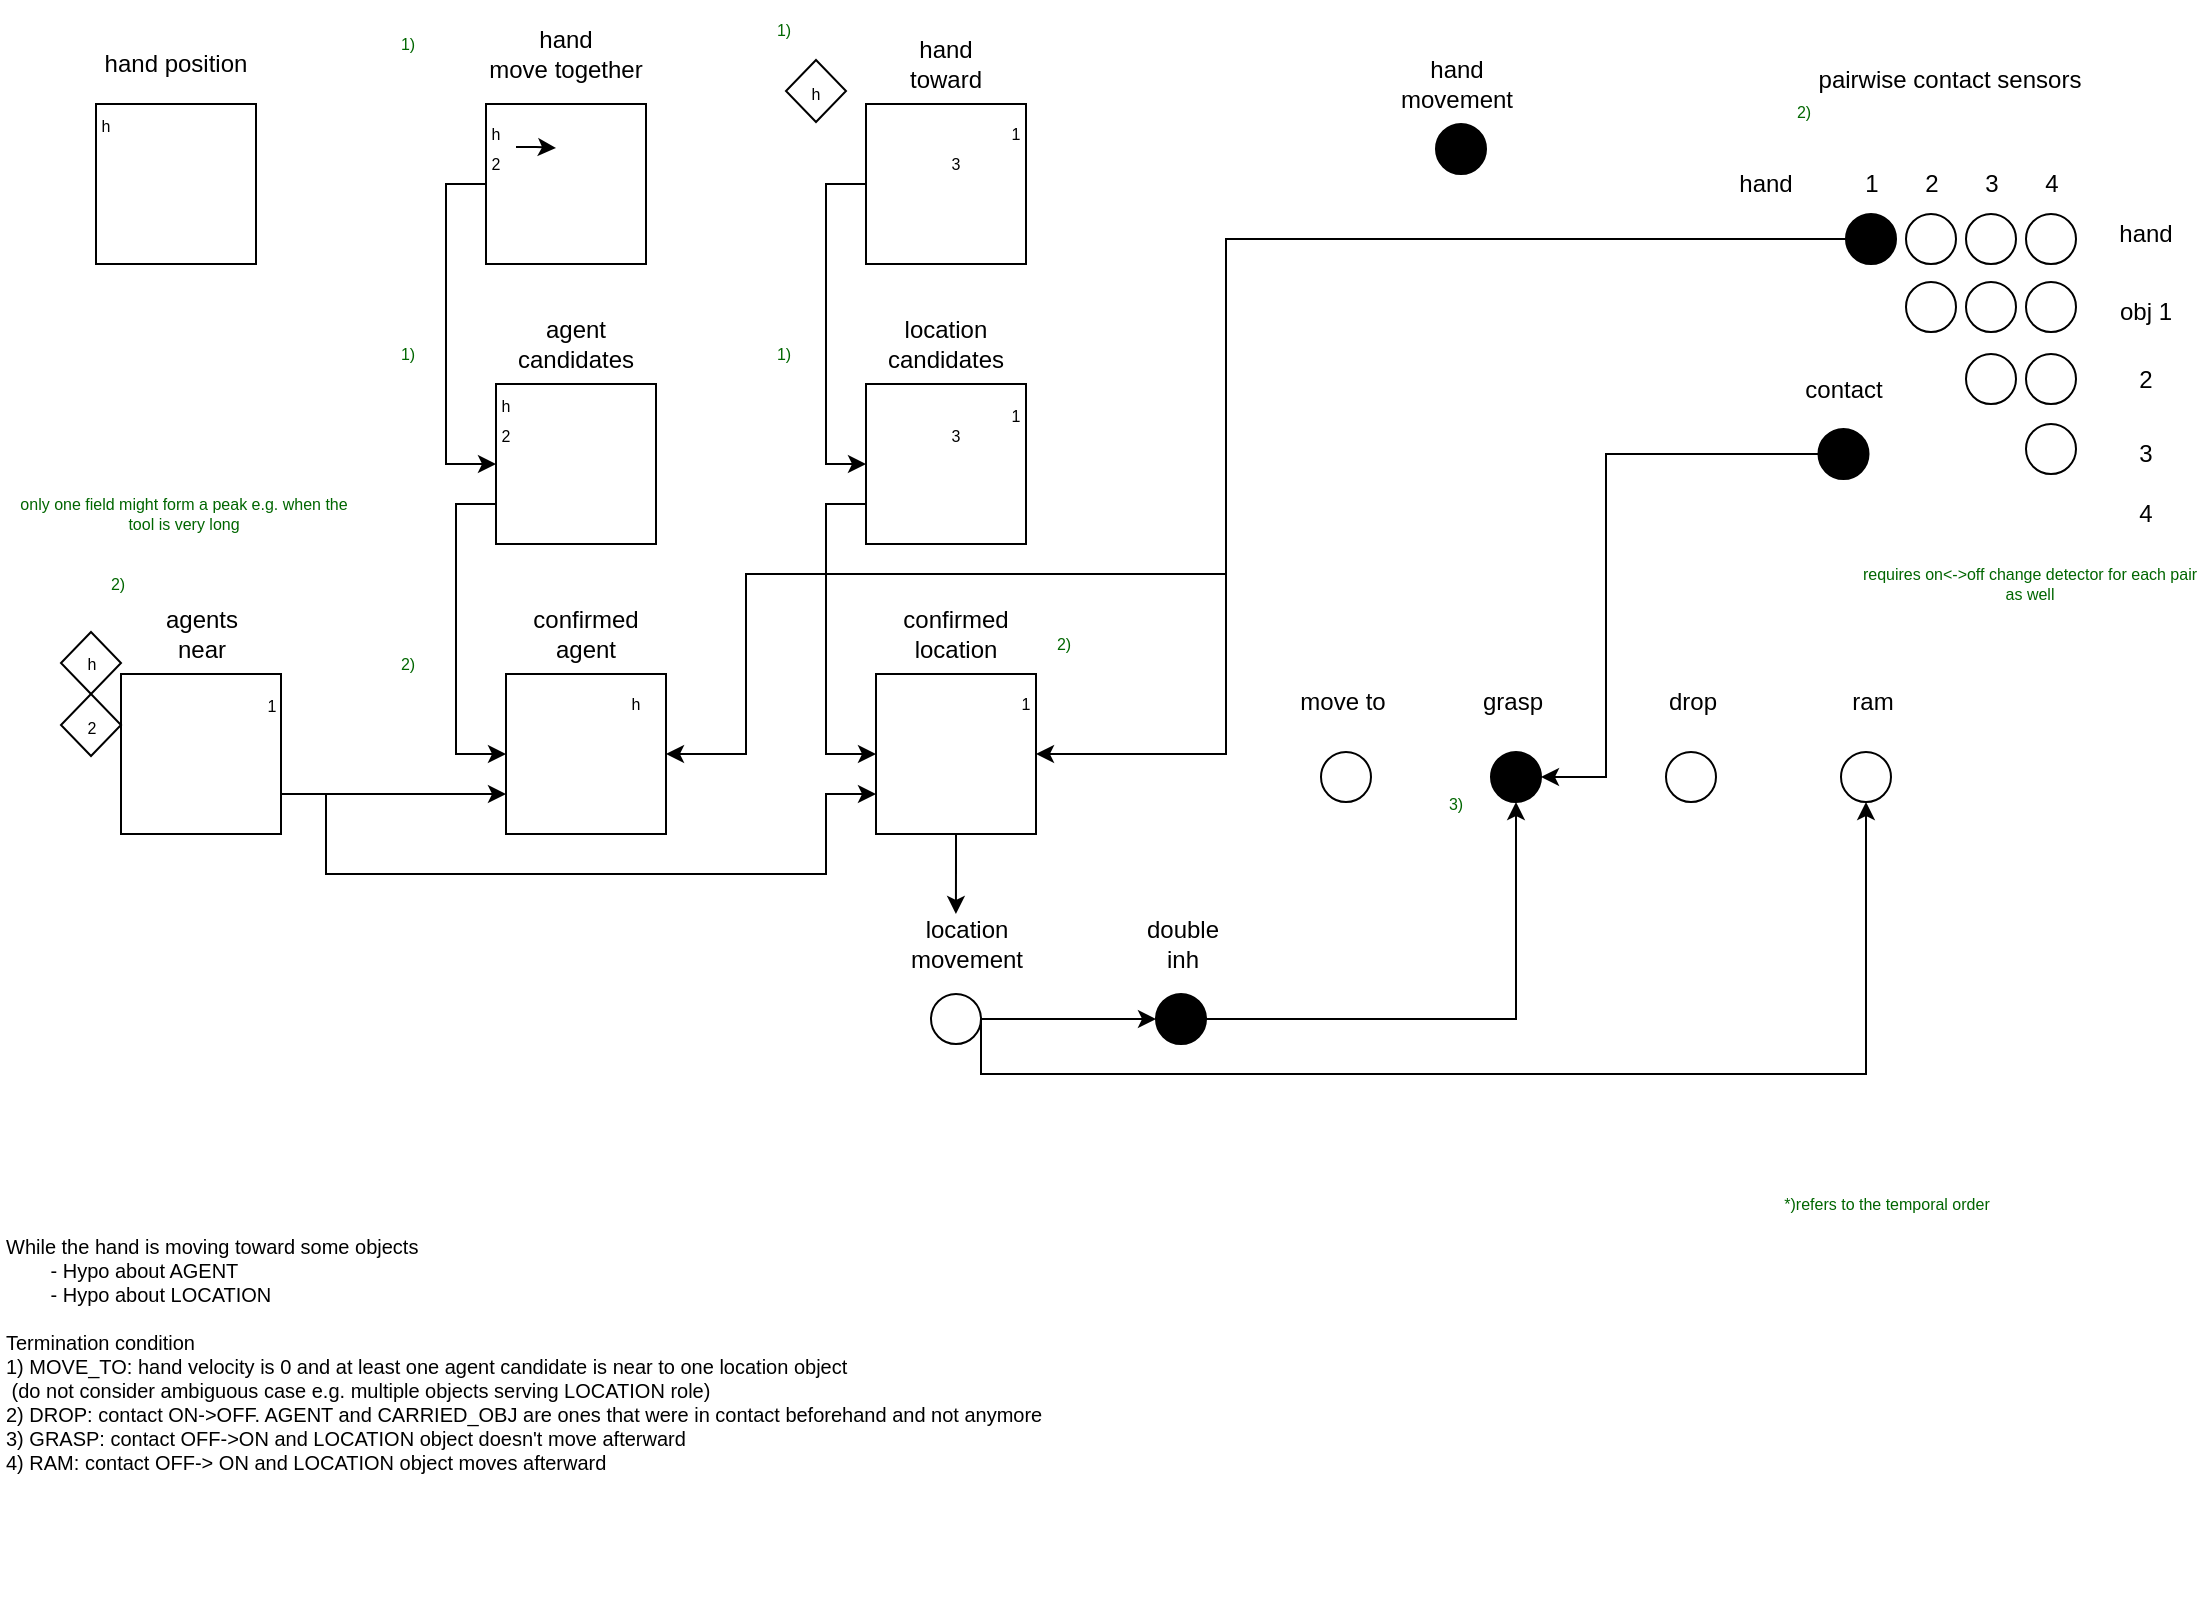 <mxfile version="15.4.3" type="device"><diagram id="kGm0Wzl591T-LbFNVR5m" name="Page-1"><mxGraphModel dx="1422" dy="764" grid="1" gridSize="10" guides="1" tooltips="1" connect="1" arrows="1" fold="1" page="1" pageScale="1" pageWidth="1169" pageHeight="827" math="0" shadow="0"><root><mxCell id="0"/><mxCell id="1" parent="0"/><mxCell id="R-v994yLvonxsh4iETLr-1" value="" style="whiteSpace=wrap;html=1;aspect=fixed;" vertex="1" parent="1"><mxGeometry x="55" y="65" width="80" height="80" as="geometry"/></mxCell><mxCell id="R-v994yLvonxsh4iETLr-2" value="hand position" style="text;html=1;strokeColor=none;fillColor=none;align=center;verticalAlign=middle;whiteSpace=wrap;rounded=0;" vertex="1" parent="1"><mxGeometry x="50" y="35" width="90" height="20" as="geometry"/></mxCell><mxCell id="R-v994yLvonxsh4iETLr-28" style="edgeStyle=orthogonalEdgeStyle;rounded=0;orthogonalLoop=1;jettySize=auto;html=1;exitX=0;exitY=0.5;exitDx=0;exitDy=0;entryX=0;entryY=0.5;entryDx=0;entryDy=0;" edge="1" parent="1" source="R-v994yLvonxsh4iETLr-4" target="R-v994yLvonxsh4iETLr-25"><mxGeometry relative="1" as="geometry"/></mxCell><mxCell id="R-v994yLvonxsh4iETLr-4" value="" style="whiteSpace=wrap;html=1;aspect=fixed;" vertex="1" parent="1"><mxGeometry x="440" y="65" width="80" height="80" as="geometry"/></mxCell><mxCell id="R-v994yLvonxsh4iETLr-5" value="&lt;div&gt;hand&lt;/div&gt;&lt;div&gt;toward&lt;br&gt;&lt;/div&gt;" style="text;html=1;strokeColor=none;fillColor=none;align=center;verticalAlign=middle;whiteSpace=wrap;rounded=0;" vertex="1" parent="1"><mxGeometry x="435" y="35" width="90" height="20" as="geometry"/></mxCell><mxCell id="R-v994yLvonxsh4iETLr-123" style="edgeStyle=orthogonalEdgeStyle;rounded=0;orthogonalLoop=1;jettySize=auto;html=1;exitX=1;exitY=0.75;exitDx=0;exitDy=0;entryX=0;entryY=0.75;entryDx=0;entryDy=0;fontSize=8;" edge="1" parent="1" source="R-v994yLvonxsh4iETLr-7" target="R-v994yLvonxsh4iETLr-93"><mxGeometry relative="1" as="geometry"/></mxCell><mxCell id="R-v994yLvonxsh4iETLr-125" style="edgeStyle=orthogonalEdgeStyle;rounded=0;orthogonalLoop=1;jettySize=auto;html=1;exitX=1;exitY=0.75;exitDx=0;exitDy=0;entryX=0;entryY=0.75;entryDx=0;entryDy=0;fontSize=8;" edge="1" parent="1" source="R-v994yLvonxsh4iETLr-7" target="R-v994yLvonxsh4iETLr-97"><mxGeometry relative="1" as="geometry"><Array as="points"><mxPoint x="170" y="410"/><mxPoint x="170" y="450"/><mxPoint x="420" y="450"/><mxPoint x="420" y="410"/></Array></mxGeometry></mxCell><mxCell id="R-v994yLvonxsh4iETLr-7" value="" style="whiteSpace=wrap;html=1;aspect=fixed;" vertex="1" parent="1"><mxGeometry x="67.5" y="350" width="80" height="80" as="geometry"/></mxCell><mxCell id="R-v994yLvonxsh4iETLr-8" value="&lt;div&gt;agents&lt;/div&gt;&lt;div&gt;near&lt;br&gt;&lt;/div&gt;" style="text;html=1;strokeColor=none;fillColor=none;align=center;verticalAlign=middle;whiteSpace=wrap;rounded=0;" vertex="1" parent="1"><mxGeometry x="62.5" y="320" width="90" height="20" as="geometry"/></mxCell><mxCell id="R-v994yLvonxsh4iETLr-14" value="" style="ellipse;whiteSpace=wrap;html=1;aspect=fixed;fillColor=#000000;" vertex="1" parent="1"><mxGeometry x="725" y="75" width="25" height="25" as="geometry"/></mxCell><mxCell id="R-v994yLvonxsh4iETLr-15" value="&lt;div&gt;hand&lt;/div&gt;&lt;div&gt;movement&lt;br&gt;&lt;/div&gt;" style="text;html=1;align=center;verticalAlign=middle;resizable=0;points=[];autosize=1;strokeColor=none;fillColor=none;" vertex="1" parent="1"><mxGeometry x="675" y="30" width="120" height="50" as="geometry"/></mxCell><mxCell id="R-v994yLvonxsh4iETLr-24" style="edgeStyle=orthogonalEdgeStyle;rounded=0;orthogonalLoop=1;jettySize=auto;html=1;exitX=0;exitY=0.5;exitDx=0;exitDy=0;entryX=0;entryY=0.5;entryDx=0;entryDy=0;" edge="1" parent="1" source="R-v994yLvonxsh4iETLr-16" target="R-v994yLvonxsh4iETLr-20"><mxGeometry relative="1" as="geometry"/></mxCell><mxCell id="R-v994yLvonxsh4iETLr-16" value="" style="whiteSpace=wrap;html=1;aspect=fixed;" vertex="1" parent="1"><mxGeometry x="250" y="65" width="80" height="80" as="geometry"/></mxCell><mxCell id="R-v994yLvonxsh4iETLr-17" value="&lt;div&gt;hand &lt;br&gt;&lt;/div&gt;&lt;div&gt;move together&lt;br&gt;&lt;/div&gt;" style="text;html=1;strokeColor=none;fillColor=none;align=center;verticalAlign=middle;whiteSpace=wrap;rounded=0;" vertex="1" parent="1"><mxGeometry x="245" y="30" width="90" height="20" as="geometry"/></mxCell><mxCell id="R-v994yLvonxsh4iETLr-121" style="edgeStyle=orthogonalEdgeStyle;rounded=0;orthogonalLoop=1;jettySize=auto;html=1;exitX=0;exitY=0.75;exitDx=0;exitDy=0;entryX=0;entryY=0.5;entryDx=0;entryDy=0;fontSize=8;" edge="1" parent="1" source="R-v994yLvonxsh4iETLr-20" target="R-v994yLvonxsh4iETLr-93"><mxGeometry relative="1" as="geometry"/></mxCell><mxCell id="R-v994yLvonxsh4iETLr-20" value="" style="whiteSpace=wrap;html=1;aspect=fixed;" vertex="1" parent="1"><mxGeometry x="255" y="205" width="80" height="80" as="geometry"/></mxCell><mxCell id="R-v994yLvonxsh4iETLr-21" value="agent candidates" style="text;html=1;strokeColor=none;fillColor=none;align=center;verticalAlign=middle;whiteSpace=wrap;rounded=0;" vertex="1" parent="1"><mxGeometry x="250" y="175" width="90" height="20" as="geometry"/></mxCell><mxCell id="R-v994yLvonxsh4iETLr-122" style="edgeStyle=orthogonalEdgeStyle;rounded=0;orthogonalLoop=1;jettySize=auto;html=1;exitX=0;exitY=0.75;exitDx=0;exitDy=0;entryX=0;entryY=0.5;entryDx=0;entryDy=0;fontSize=8;" edge="1" parent="1" source="R-v994yLvonxsh4iETLr-25" target="R-v994yLvonxsh4iETLr-97"><mxGeometry relative="1" as="geometry"/></mxCell><mxCell id="R-v994yLvonxsh4iETLr-25" value="" style="whiteSpace=wrap;html=1;aspect=fixed;" vertex="1" parent="1"><mxGeometry x="440" y="205" width="80" height="80" as="geometry"/></mxCell><mxCell id="R-v994yLvonxsh4iETLr-26" value="&lt;div&gt;location&lt;/div&gt;&lt;div&gt;candidates&lt;br&gt;&lt;/div&gt;" style="text;html=1;strokeColor=none;fillColor=none;align=center;verticalAlign=middle;whiteSpace=wrap;rounded=0;" vertex="1" parent="1"><mxGeometry x="435" y="175" width="90" height="20" as="geometry"/></mxCell><mxCell id="R-v994yLvonxsh4iETLr-130" style="edgeStyle=orthogonalEdgeStyle;rounded=0;orthogonalLoop=1;jettySize=auto;html=1;exitX=0;exitY=0.5;exitDx=0;exitDy=0;entryX=1;entryY=0.5;entryDx=0;entryDy=0;fontSize=8;" edge="1" parent="1" source="R-v994yLvonxsh4iETLr-29" target="R-v994yLvonxsh4iETLr-97"><mxGeometry relative="1" as="geometry"><Array as="points"><mxPoint x="620" y="133"/><mxPoint x="620" y="390"/></Array></mxGeometry></mxCell><mxCell id="R-v994yLvonxsh4iETLr-131" style="edgeStyle=orthogonalEdgeStyle;rounded=0;orthogonalLoop=1;jettySize=auto;html=1;exitX=0;exitY=0.5;exitDx=0;exitDy=0;entryX=1;entryY=0.5;entryDx=0;entryDy=0;fontSize=8;" edge="1" parent="1" source="R-v994yLvonxsh4iETLr-29" target="R-v994yLvonxsh4iETLr-93"><mxGeometry relative="1" as="geometry"><Array as="points"><mxPoint x="620" y="133"/><mxPoint x="620" y="300"/><mxPoint x="380" y="300"/><mxPoint x="380" y="390"/></Array></mxGeometry></mxCell><mxCell id="R-v994yLvonxsh4iETLr-29" value="" style="ellipse;whiteSpace=wrap;html=1;aspect=fixed;fillColor=#000000;" vertex="1" parent="1"><mxGeometry x="930" y="120" width="25" height="25" as="geometry"/></mxCell><mxCell id="R-v994yLvonxsh4iETLr-33" value="" style="ellipse;whiteSpace=wrap;html=1;aspect=fixed;fillColor=none;" vertex="1" parent="1"><mxGeometry x="960" y="120" width="25" height="25" as="geometry"/></mxCell><mxCell id="R-v994yLvonxsh4iETLr-35" value="" style="ellipse;whiteSpace=wrap;html=1;aspect=fixed;fillColor=none;" vertex="1" parent="1"><mxGeometry x="960" y="154" width="25" height="25" as="geometry"/></mxCell><mxCell id="R-v994yLvonxsh4iETLr-36" value="" style="ellipse;whiteSpace=wrap;html=1;aspect=fixed;fillColor=none;" vertex="1" parent="1"><mxGeometry x="990" y="120" width="25" height="25" as="geometry"/></mxCell><mxCell id="R-v994yLvonxsh4iETLr-37" value="" style="ellipse;whiteSpace=wrap;html=1;aspect=fixed;fillColor=none;" vertex="1" parent="1"><mxGeometry x="1020" y="120" width="25" height="25" as="geometry"/></mxCell><mxCell id="R-v994yLvonxsh4iETLr-38" value="" style="ellipse;whiteSpace=wrap;html=1;aspect=fixed;fillColor=none;" vertex="1" parent="1"><mxGeometry x="990" y="154" width="25" height="25" as="geometry"/></mxCell><mxCell id="R-v994yLvonxsh4iETLr-39" value="" style="ellipse;whiteSpace=wrap;html=1;aspect=fixed;fillColor=none;" vertex="1" parent="1"><mxGeometry x="1020" y="154" width="25" height="25" as="geometry"/></mxCell><mxCell id="R-v994yLvonxsh4iETLr-44" value="" style="ellipse;whiteSpace=wrap;html=1;aspect=fixed;fillColor=none;" vertex="1" parent="1"><mxGeometry x="990" y="190" width="25" height="25" as="geometry"/></mxCell><mxCell id="R-v994yLvonxsh4iETLr-45" value="" style="ellipse;whiteSpace=wrap;html=1;aspect=fixed;fillColor=none;" vertex="1" parent="1"><mxGeometry x="1020" y="190" width="25" height="25" as="geometry"/></mxCell><mxCell id="R-v994yLvonxsh4iETLr-50" value="" style="ellipse;whiteSpace=wrap;html=1;aspect=fixed;fillColor=none;" vertex="1" parent="1"><mxGeometry x="1020" y="225" width="25" height="25" as="geometry"/></mxCell><mxCell id="R-v994yLvonxsh4iETLr-57" value="hand" style="text;html=1;strokeColor=none;fillColor=none;align=center;verticalAlign=middle;whiteSpace=wrap;rounded=0;" vertex="1" parent="1"><mxGeometry x="860" y="90" width="60" height="30" as="geometry"/></mxCell><mxCell id="R-v994yLvonxsh4iETLr-58" value="1" style="text;html=1;strokeColor=none;fillColor=none;align=center;verticalAlign=middle;whiteSpace=wrap;rounded=0;" vertex="1" parent="1"><mxGeometry x="912.5" y="90" width="60" height="30" as="geometry"/></mxCell><mxCell id="R-v994yLvonxsh4iETLr-59" value="2" style="text;html=1;strokeColor=none;fillColor=none;align=center;verticalAlign=middle;whiteSpace=wrap;rounded=0;" vertex="1" parent="1"><mxGeometry x="942.5" y="90" width="60" height="30" as="geometry"/></mxCell><mxCell id="R-v994yLvonxsh4iETLr-60" value="3" style="text;html=1;strokeColor=none;fillColor=none;align=center;verticalAlign=middle;whiteSpace=wrap;rounded=0;" vertex="1" parent="1"><mxGeometry x="972.5" y="90" width="60" height="30" as="geometry"/></mxCell><mxCell id="R-v994yLvonxsh4iETLr-61" value="4" style="text;html=1;strokeColor=none;fillColor=none;align=center;verticalAlign=middle;whiteSpace=wrap;rounded=0;" vertex="1" parent="1"><mxGeometry x="1002.5" y="90" width="60" height="30" as="geometry"/></mxCell><mxCell id="R-v994yLvonxsh4iETLr-62" value="hand" style="text;html=1;strokeColor=none;fillColor=none;align=center;verticalAlign=middle;whiteSpace=wrap;rounded=0;" vertex="1" parent="1"><mxGeometry x="1050" y="115" width="60" height="30" as="geometry"/></mxCell><mxCell id="R-v994yLvonxsh4iETLr-63" value="obj 1" style="text;html=1;strokeColor=none;fillColor=none;align=center;verticalAlign=middle;whiteSpace=wrap;rounded=0;" vertex="1" parent="1"><mxGeometry x="1050" y="154" width="60" height="30" as="geometry"/></mxCell><mxCell id="R-v994yLvonxsh4iETLr-64" value="2" style="text;html=1;strokeColor=none;fillColor=none;align=center;verticalAlign=middle;whiteSpace=wrap;rounded=0;" vertex="1" parent="1"><mxGeometry x="1050" y="187.5" width="60" height="30" as="geometry"/></mxCell><mxCell id="R-v994yLvonxsh4iETLr-65" value="3" style="text;html=1;strokeColor=none;fillColor=none;align=center;verticalAlign=middle;whiteSpace=wrap;rounded=0;" vertex="1" parent="1"><mxGeometry x="1050" y="225" width="60" height="30" as="geometry"/></mxCell><mxCell id="R-v994yLvonxsh4iETLr-66" value="4" style="text;html=1;strokeColor=none;fillColor=none;align=center;verticalAlign=middle;whiteSpace=wrap;rounded=0;" vertex="1" parent="1"><mxGeometry x="1050" y="255" width="60" height="30" as="geometry"/></mxCell><mxCell id="R-v994yLvonxsh4iETLr-67" value="pairwise contact sensors" style="text;html=1;strokeColor=none;fillColor=none;align=center;verticalAlign=middle;whiteSpace=wrap;rounded=0;" vertex="1" parent="1"><mxGeometry x="912.5" y="35" width="137.5" height="35" as="geometry"/></mxCell><mxCell id="R-v994yLvonxsh4iETLr-72" value="&lt;font style=&quot;font-size: 8px&quot;&gt;h&lt;/font&gt;" style="text;html=1;strokeColor=none;fillColor=none;align=center;verticalAlign=middle;whiteSpace=wrap;rounded=0;" vertex="1" parent="1"><mxGeometry x="55" y="70" width="10" height="10" as="geometry"/></mxCell><mxCell id="R-v994yLvonxsh4iETLr-74" value="&lt;font style=&quot;font-size: 8px&quot;&gt;h&lt;/font&gt;" style="text;html=1;strokeColor=none;fillColor=none;align=center;verticalAlign=middle;whiteSpace=wrap;rounded=0;" vertex="1" parent="1"><mxGeometry x="250" y="74" width="10" height="10" as="geometry"/></mxCell><mxCell id="R-v994yLvonxsh4iETLr-148" style="edgeStyle=orthogonalEdgeStyle;rounded=0;orthogonalLoop=1;jettySize=auto;html=1;exitX=1;exitY=0.75;exitDx=0;exitDy=0;fontSize=8;fontColor=#006600;" edge="1" parent="1"><mxGeometry relative="1" as="geometry"><mxPoint x="285" y="87" as="targetPoint"/><mxPoint x="265" y="86.5" as="sourcePoint"/><Array as="points"><mxPoint x="275" y="86"/></Array></mxGeometry></mxCell><mxCell id="R-v994yLvonxsh4iETLr-75" value="&lt;font style=&quot;font-size: 8px&quot;&gt;2&lt;/font&gt;" style="text;html=1;strokeColor=none;fillColor=none;align=center;verticalAlign=middle;whiteSpace=wrap;rounded=0;" vertex="1" parent="1"><mxGeometry x="250" y="89" width="10" height="10" as="geometry"/></mxCell><mxCell id="R-v994yLvonxsh4iETLr-76" value="&lt;font style=&quot;font-size: 8px&quot;&gt;h&lt;/font&gt;" style="text;html=1;strokeColor=none;fillColor=none;align=center;verticalAlign=middle;whiteSpace=wrap;rounded=0;" vertex="1" parent="1"><mxGeometry x="255" y="209.5" width="10" height="10" as="geometry"/></mxCell><mxCell id="R-v994yLvonxsh4iETLr-77" value="&lt;font style=&quot;font-size: 8px&quot;&gt;2&lt;/font&gt;" style="text;html=1;strokeColor=none;fillColor=none;align=center;verticalAlign=middle;whiteSpace=wrap;rounded=0;" vertex="1" parent="1"><mxGeometry x="255" y="224.5" width="10" height="10" as="geometry"/></mxCell><mxCell id="R-v994yLvonxsh4iETLr-78" value="&lt;font style=&quot;font-size: 8px&quot;&gt;3&lt;/font&gt;" style="text;html=1;strokeColor=none;fillColor=none;align=center;verticalAlign=middle;whiteSpace=wrap;rounded=0;" vertex="1" parent="1"><mxGeometry x="480" y="86" width="10" height="16" as="geometry"/></mxCell><mxCell id="R-v994yLvonxsh4iETLr-79" value="&lt;font style=&quot;font-size: 8px&quot;&gt;1&lt;/font&gt;" style="text;html=1;strokeColor=none;fillColor=none;align=center;verticalAlign=middle;whiteSpace=wrap;rounded=0;" vertex="1" parent="1"><mxGeometry x="510" y="74" width="10" height="10" as="geometry"/></mxCell><mxCell id="R-v994yLvonxsh4iETLr-81" value="&lt;font style=&quot;font-size: 8px&quot;&gt;3&lt;/font&gt;" style="text;html=1;strokeColor=none;fillColor=none;align=center;verticalAlign=middle;whiteSpace=wrap;rounded=0;" vertex="1" parent="1"><mxGeometry x="480" y="225" width="10" height="10" as="geometry"/></mxCell><mxCell id="R-v994yLvonxsh4iETLr-82" value="&lt;font style=&quot;font-size: 8px&quot;&gt;1&lt;/font&gt;" style="text;html=1;strokeColor=none;fillColor=none;align=center;verticalAlign=middle;whiteSpace=wrap;rounded=0;" vertex="1" parent="1"><mxGeometry x="510" y="215" width="10" height="10" as="geometry"/></mxCell><mxCell id="R-v994yLvonxsh4iETLr-83" value="&lt;font style=&quot;font-size: 8px&quot;&gt;1&lt;/font&gt;" style="text;html=1;strokeColor=none;fillColor=none;align=center;verticalAlign=middle;whiteSpace=wrap;rounded=0;" vertex="1" parent="1"><mxGeometry x="137.5" y="360" width="10" height="10" as="geometry"/></mxCell><mxCell id="R-v994yLvonxsh4iETLr-85" value="" style="ellipse;whiteSpace=wrap;html=1;aspect=fixed;fillColor=none;direction=south;" vertex="1" parent="1"><mxGeometry x="667.5" y="389" width="25" height="25" as="geometry"/></mxCell><mxCell id="R-v994yLvonxsh4iETLr-86" value="" style="ellipse;whiteSpace=wrap;html=1;aspect=fixed;fillColor=#000000;" vertex="1" parent="1"><mxGeometry x="752.5" y="389" width="25" height="25" as="geometry"/></mxCell><mxCell id="R-v994yLvonxsh4iETLr-87" value="" style="ellipse;whiteSpace=wrap;html=1;aspect=fixed;fillColor=none;" vertex="1" parent="1"><mxGeometry x="927.5" y="389" width="25" height="25" as="geometry"/></mxCell><mxCell id="R-v994yLvonxsh4iETLr-88" value="" style="ellipse;whiteSpace=wrap;html=1;aspect=fixed;fillColor=none;" vertex="1" parent="1"><mxGeometry x="840" y="389" width="25" height="25" as="geometry"/></mxCell><mxCell id="R-v994yLvonxsh4iETLr-89" value="move to" style="text;html=1;align=center;verticalAlign=middle;resizable=0;points=[];autosize=1;strokeColor=none;fillColor=none;" vertex="1" parent="1"><mxGeometry x="627.5" y="349" width="100" height="30" as="geometry"/></mxCell><mxCell id="R-v994yLvonxsh4iETLr-90" value="grasp" style="text;html=1;align=center;verticalAlign=middle;resizable=0;points=[];autosize=1;strokeColor=none;fillColor=none;" vertex="1" parent="1"><mxGeometry x="727.5" y="349" width="70" height="30" as="geometry"/></mxCell><mxCell id="R-v994yLvonxsh4iETLr-91" value="drop" style="text;html=1;align=center;verticalAlign=middle;resizable=0;points=[];autosize=1;strokeColor=none;fillColor=none;" vertex="1" parent="1"><mxGeometry x="822.5" y="349" width="60" height="30" as="geometry"/></mxCell><mxCell id="R-v994yLvonxsh4iETLr-92" value="ram" style="text;html=1;align=center;verticalAlign=middle;resizable=0;points=[];autosize=1;strokeColor=none;fillColor=none;" vertex="1" parent="1"><mxGeometry x="912.5" y="349" width="60" height="30" as="geometry"/></mxCell><mxCell id="R-v994yLvonxsh4iETLr-93" value="" style="whiteSpace=wrap;html=1;aspect=fixed;" vertex="1" parent="1"><mxGeometry x="260" y="350" width="80" height="80" as="geometry"/></mxCell><mxCell id="R-v994yLvonxsh4iETLr-94" value="&lt;div&gt;confirmed&lt;/div&gt;&lt;div&gt;agent&lt;br&gt;&lt;/div&gt;" style="text;html=1;strokeColor=none;fillColor=none;align=center;verticalAlign=middle;whiteSpace=wrap;rounded=0;" vertex="1" parent="1"><mxGeometry x="255" y="320" width="90" height="20" as="geometry"/></mxCell><mxCell id="R-v994yLvonxsh4iETLr-95" value="&lt;font style=&quot;font-size: 8px&quot;&gt;h&lt;/font&gt;" style="text;html=1;strokeColor=none;fillColor=none;align=center;verticalAlign=middle;whiteSpace=wrap;rounded=0;" vertex="1" parent="1"><mxGeometry x="320" y="359" width="10" height="10" as="geometry"/></mxCell><mxCell id="R-v994yLvonxsh4iETLr-111" style="edgeStyle=orthogonalEdgeStyle;rounded=0;orthogonalLoop=1;jettySize=auto;html=1;exitX=0.5;exitY=1;exitDx=0;exitDy=0;entryX=0.458;entryY=0.2;entryDx=0;entryDy=0;entryPerimeter=0;fontSize=8;" edge="1" parent="1" source="R-v994yLvonxsh4iETLr-97" target="R-v994yLvonxsh4iETLr-109"><mxGeometry relative="1" as="geometry"/></mxCell><mxCell id="R-v994yLvonxsh4iETLr-97" value="" style="whiteSpace=wrap;html=1;aspect=fixed;" vertex="1" parent="1"><mxGeometry x="445" y="350" width="80" height="80" as="geometry"/></mxCell><mxCell id="R-v994yLvonxsh4iETLr-98" value="&lt;div&gt;confirmed&lt;/div&gt;&lt;div&gt;location&lt;br&gt;&lt;/div&gt;" style="text;html=1;strokeColor=none;fillColor=none;align=center;verticalAlign=middle;whiteSpace=wrap;rounded=0;" vertex="1" parent="1"><mxGeometry x="440" y="320" width="90" height="20" as="geometry"/></mxCell><mxCell id="R-v994yLvonxsh4iETLr-99" value="&lt;font style=&quot;font-size: 8px&quot;&gt;1&lt;/font&gt;" style="text;html=1;strokeColor=none;fillColor=none;align=center;verticalAlign=middle;whiteSpace=wrap;rounded=0;" vertex="1" parent="1"><mxGeometry x="515" y="359" width="10" height="10" as="geometry"/></mxCell><mxCell id="R-v994yLvonxsh4iETLr-104" value="&lt;font style=&quot;font-size: 8px&quot;&gt;h&lt;/font&gt;" style="rhombus;whiteSpace=wrap;html=1;fontSize=8;fillColor=default;" vertex="1" parent="1"><mxGeometry x="37.5" y="329" width="30" height="31" as="geometry"/></mxCell><mxCell id="R-v994yLvonxsh4iETLr-105" value="" style="rhombus;whiteSpace=wrap;html=1;fontSize=8;fillColor=default;" vertex="1" parent="1"><mxGeometry x="400" y="43" width="30" height="31" as="geometry"/></mxCell><mxCell id="R-v994yLvonxsh4iETLr-106" value="" style="rhombus;whiteSpace=wrap;html=1;fontSize=8;fillColor=default;" vertex="1" parent="1"><mxGeometry x="37.5" y="360" width="30" height="31" as="geometry"/></mxCell><mxCell id="R-v994yLvonxsh4iETLr-116" style="edgeStyle=orthogonalEdgeStyle;rounded=0;orthogonalLoop=1;jettySize=auto;html=1;exitX=1;exitY=0.5;exitDx=0;exitDy=0;entryX=0;entryY=0.5;entryDx=0;entryDy=0;fontSize=8;" edge="1" parent="1" source="R-v994yLvonxsh4iETLr-108" target="R-v994yLvonxsh4iETLr-114"><mxGeometry relative="1" as="geometry"/></mxCell><mxCell id="R-v994yLvonxsh4iETLr-144" style="edgeStyle=orthogonalEdgeStyle;rounded=0;orthogonalLoop=1;jettySize=auto;html=1;exitX=1;exitY=0.5;exitDx=0;exitDy=0;entryX=0.5;entryY=1;entryDx=0;entryDy=0;fontSize=8;fontColor=#006600;" edge="1" parent="1" source="R-v994yLvonxsh4iETLr-108" target="R-v994yLvonxsh4iETLr-87"><mxGeometry relative="1" as="geometry"><Array as="points"><mxPoint x="497" y="550"/><mxPoint x="940" y="550"/></Array></mxGeometry></mxCell><mxCell id="R-v994yLvonxsh4iETLr-108" value="" style="ellipse;whiteSpace=wrap;html=1;aspect=fixed;fillColor=none;" vertex="1" parent="1"><mxGeometry x="472.5" y="510" width="25" height="25" as="geometry"/></mxCell><mxCell id="R-v994yLvonxsh4iETLr-109" value="&lt;div&gt;location&lt;br&gt;&lt;/div&gt;&lt;div&gt;movement&lt;br&gt;&lt;/div&gt;" style="text;html=1;align=center;verticalAlign=middle;resizable=0;points=[];autosize=1;strokeColor=none;fillColor=none;" vertex="1" parent="1"><mxGeometry x="430" y="460" width="120" height="50" as="geometry"/></mxCell><mxCell id="R-v994yLvonxsh4iETLr-117" style="edgeStyle=orthogonalEdgeStyle;rounded=0;orthogonalLoop=1;jettySize=auto;html=1;exitX=1;exitY=0.5;exitDx=0;exitDy=0;entryX=0.5;entryY=1;entryDx=0;entryDy=0;fontSize=8;" edge="1" parent="1" source="R-v994yLvonxsh4iETLr-114" target="R-v994yLvonxsh4iETLr-86"><mxGeometry relative="1" as="geometry"/></mxCell><mxCell id="R-v994yLvonxsh4iETLr-114" value="" style="ellipse;whiteSpace=wrap;html=1;aspect=fixed;fillColor=#000000;" vertex="1" parent="1"><mxGeometry x="585" y="510" width="25" height="25" as="geometry"/></mxCell><mxCell id="R-v994yLvonxsh4iETLr-115" value="&lt;div&gt;double &lt;br&gt;&lt;/div&gt;&lt;div&gt;inh&lt;br&gt;&lt;/div&gt;" style="text;html=1;align=center;verticalAlign=middle;resizable=0;points=[];autosize=1;strokeColor=none;fillColor=none;" vertex="1" parent="1"><mxGeometry x="552.5" y="460" width="90" height="50" as="geometry"/></mxCell><mxCell id="R-v994yLvonxsh4iETLr-120" style="edgeStyle=orthogonalEdgeStyle;rounded=0;orthogonalLoop=1;jettySize=auto;html=1;exitX=0;exitY=0.5;exitDx=0;exitDy=0;entryX=1;entryY=0.5;entryDx=0;entryDy=0;fontSize=8;" edge="1" parent="1" source="R-v994yLvonxsh4iETLr-118" target="R-v994yLvonxsh4iETLr-86"><mxGeometry relative="1" as="geometry"><Array as="points"><mxPoint x="810" y="240"/><mxPoint x="810" y="401"/></Array></mxGeometry></mxCell><mxCell id="R-v994yLvonxsh4iETLr-118" value="" style="ellipse;whiteSpace=wrap;html=1;aspect=fixed;fillColor=#000000;" vertex="1" parent="1"><mxGeometry x="916.25" y="227.5" width="25" height="25" as="geometry"/></mxCell><mxCell id="R-v994yLvonxsh4iETLr-119" value="contact" style="text;html=1;strokeColor=none;fillColor=none;align=center;verticalAlign=middle;whiteSpace=wrap;rounded=0;" vertex="1" parent="1"><mxGeometry x="860" y="190" width="137.5" height="35" as="geometry"/></mxCell><mxCell id="R-v994yLvonxsh4iETLr-128" value="&lt;font style=&quot;font-size: 8px&quot;&gt;2&lt;/font&gt;" style="text;html=1;strokeColor=none;fillColor=none;align=center;verticalAlign=middle;whiteSpace=wrap;rounded=0;" vertex="1" parent="1"><mxGeometry x="47.5" y="370.5" width="10" height="10" as="geometry"/></mxCell><mxCell id="R-v994yLvonxsh4iETLr-129" value="&lt;font style=&quot;font-size: 8px&quot;&gt;h&lt;/font&gt;" style="text;html=1;strokeColor=none;fillColor=none;align=center;verticalAlign=middle;whiteSpace=wrap;rounded=0;" vertex="1" parent="1"><mxGeometry x="410" y="53.5" width="10" height="10" as="geometry"/></mxCell><mxCell id="R-v994yLvonxsh4iETLr-132" value="&lt;div style=&quot;font-size: 10px&quot;&gt;&lt;font style=&quot;font-size: 10px&quot;&gt;While the hand is moving toward some objects&lt;/font&gt;&lt;/div&gt;&lt;div style=&quot;font-size: 10px&quot;&gt;&lt;font style=&quot;font-size: 10px&quot;&gt;&lt;span style=&quot;white-space: pre ; font-size: 10px&quot;&gt;&lt;span style=&quot;white-space: pre ; font-size: 10px&quot;&gt;&#9;&lt;/span&gt;- Hypo about AGENT&lt;/span&gt;&lt;/font&gt;&lt;/div&gt;&lt;div style=&quot;font-size: 10px&quot;&gt;&lt;font style=&quot;font-size: 10px&quot;&gt;&lt;span style=&quot;white-space: pre ; font-size: 10px&quot;&gt;&lt;span style=&quot;white-space: pre ; font-size: 10px&quot;&gt;&#9;&lt;/span&gt;- Hypo about LOCATION&lt;/span&gt;&lt;/font&gt;&lt;/div&gt;&lt;div style=&quot;font-size: 10px&quot;&gt;&lt;font style=&quot;font-size: 10px&quot;&gt;&lt;span style=&quot;white-space: pre ; font-size: 10px&quot;&gt;&lt;br style=&quot;font-size: 10px&quot;&gt;&lt;/span&gt;&lt;/font&gt;&lt;/div&gt;&lt;div style=&quot;font-size: 10px&quot;&gt;&lt;font style=&quot;font-size: 10px&quot;&gt;&lt;span style=&quot;white-space: pre ; font-size: 10px&quot;&gt;Termination condition&lt;/span&gt;&lt;/font&gt;&lt;/div&gt;&lt;div style=&quot;font-size: 10px&quot;&gt;&lt;font style=&quot;font-size: 10px&quot;&gt;&lt;span style=&quot;white-space: pre ; font-size: 10px&quot;&gt;1) MOVE_TO: hand velocity is 0 and at least one agent candidate is near to one location object&lt;/span&gt;&lt;/font&gt;&lt;/div&gt;&lt;div style=&quot;font-size: 10px&quot;&gt;&lt;font style=&quot;font-size: 10px&quot;&gt;&lt;span style=&quot;white-space: pre ; font-size: 10px&quot;&gt; (do not consider ambiguous case e.g. multiple objects serving LOCATION role)&lt;/span&gt;&lt;/font&gt;&lt;/div&gt;&lt;div style=&quot;font-size: 10px&quot;&gt;&lt;font style=&quot;font-size: 10px&quot;&gt;&lt;span style=&quot;white-space: pre ; font-size: 10px&quot;&gt;2) DROP: contact ON-&amp;gt;OFF. AGENT and CARRIED_OBJ are ones that were in contact beforehand and not anymore&lt;/span&gt;&lt;/font&gt;&lt;/div&gt;&lt;div style=&quot;font-size: 10px&quot;&gt;&lt;font style=&quot;font-size: 10px&quot;&gt;&lt;span style=&quot;white-space: pre ; font-size: 10px&quot;&gt;3) GRASP: contact OFF-&amp;gt;ON and LOCATION object doesn't move afterward&lt;/span&gt;&lt;/font&gt;&lt;/div&gt;&lt;div style=&quot;font-size: 10px&quot;&gt;&lt;font style=&quot;font-size: 10px&quot;&gt;&lt;span style=&quot;white-space: pre ; font-size: 10px&quot;&gt;4) RAM: contact OFF-&amp;gt; ON and LOCATION object moves afterward&lt;br style=&quot;font-size: 10px&quot;&gt;&lt;/span&gt;&lt;/font&gt;&lt;/div&gt;" style="text;html=1;strokeColor=none;fillColor=none;align=left;verticalAlign=middle;whiteSpace=wrap;rounded=0;fontSize=8;" vertex="1" parent="1"><mxGeometry x="7.5" y="560" width="1072.5" height="260" as="geometry"/></mxCell><mxCell id="R-v994yLvonxsh4iETLr-133" value="&lt;font color=&quot;#006600&quot;&gt;1)&lt;/font&gt;" style="text;html=1;strokeColor=none;fillColor=none;align=center;verticalAlign=middle;whiteSpace=wrap;rounded=0;fontSize=8;" vertex="1" parent="1"><mxGeometry x="200" y="20" width="22" height="30" as="geometry"/></mxCell><mxCell id="R-v994yLvonxsh4iETLr-134" value="&lt;font color=&quot;#006600&quot;&gt;1)&lt;/font&gt;" style="text;html=1;strokeColor=none;fillColor=none;align=center;verticalAlign=middle;whiteSpace=wrap;rounded=0;fontSize=8;" vertex="1" parent="1"><mxGeometry x="388" y="13" width="22" height="30" as="geometry"/></mxCell><mxCell id="R-v994yLvonxsh4iETLr-135" value="&lt;font color=&quot;#006600&quot;&gt;1)&lt;/font&gt;" style="text;html=1;strokeColor=none;fillColor=none;align=center;verticalAlign=middle;whiteSpace=wrap;rounded=0;fontSize=8;" vertex="1" parent="1"><mxGeometry x="200" y="175" width="22" height="30" as="geometry"/></mxCell><mxCell id="R-v994yLvonxsh4iETLr-136" value="&lt;font color=&quot;#006600&quot;&gt;1)&lt;/font&gt;" style="text;html=1;strokeColor=none;fillColor=none;align=center;verticalAlign=middle;whiteSpace=wrap;rounded=0;fontSize=8;" vertex="1" parent="1"><mxGeometry x="388" y="175" width="22" height="30" as="geometry"/></mxCell><mxCell id="R-v994yLvonxsh4iETLr-137" value="&lt;font color=&quot;#006600&quot;&gt;2)&lt;/font&gt;" style="text;html=1;strokeColor=none;fillColor=none;align=center;verticalAlign=middle;whiteSpace=wrap;rounded=0;fontSize=8;" vertex="1" parent="1"><mxGeometry x="898" y="53.5" width="22" height="30" as="geometry"/></mxCell><mxCell id="R-v994yLvonxsh4iETLr-138" value="&lt;font color=&quot;#006600&quot;&gt;2)&lt;/font&gt;" style="text;html=1;strokeColor=none;fillColor=none;align=center;verticalAlign=middle;whiteSpace=wrap;rounded=0;fontSize=8;" vertex="1" parent="1"><mxGeometry x="528" y="320" width="22" height="30" as="geometry"/></mxCell><mxCell id="R-v994yLvonxsh4iETLr-139" value="&lt;font color=&quot;#006600&quot;&gt;2)&lt;/font&gt;" style="text;html=1;strokeColor=none;fillColor=none;align=center;verticalAlign=middle;whiteSpace=wrap;rounded=0;fontSize=8;" vertex="1" parent="1"><mxGeometry x="55" y="290" width="22" height="30" as="geometry"/></mxCell><mxCell id="R-v994yLvonxsh4iETLr-140" value="&lt;font color=&quot;#006600&quot;&gt;2)&lt;/font&gt;" style="text;html=1;strokeColor=none;fillColor=none;align=center;verticalAlign=middle;whiteSpace=wrap;rounded=0;fontSize=8;" vertex="1" parent="1"><mxGeometry x="200" y="329.5" width="22" height="30" as="geometry"/></mxCell><mxCell id="R-v994yLvonxsh4iETLr-141" value="&lt;font color=&quot;#006600&quot;&gt;3)&lt;/font&gt;" style="text;html=1;strokeColor=none;fillColor=none;align=center;verticalAlign=middle;whiteSpace=wrap;rounded=0;fontSize=8;" vertex="1" parent="1"><mxGeometry x="724" y="400" width="22" height="30" as="geometry"/></mxCell><mxCell id="R-v994yLvonxsh4iETLr-142" value="&lt;font color=&quot;#006600&quot;&gt;*)refers to the temporal order&lt;br&gt;&lt;/font&gt;" style="text;html=1;strokeColor=none;fillColor=none;align=center;verticalAlign=middle;whiteSpace=wrap;rounded=0;fontSize=8;" vertex="1" parent="1"><mxGeometry x="837.5" y="610" width="225" height="10" as="geometry"/></mxCell><mxCell id="R-v994yLvonxsh4iETLr-143" value="only one field might form a peak e.g. when the tool is very long" style="text;html=1;strokeColor=none;fillColor=none;align=center;verticalAlign=middle;whiteSpace=wrap;rounded=0;fontSize=8;fontColor=#006600;" vertex="1" parent="1"><mxGeometry x="10" y="250" width="177.5" height="40" as="geometry"/></mxCell><mxCell id="R-v994yLvonxsh4iETLr-149" value="requires on&amp;lt;-&amp;gt;off change detector for each pair as well" style="text;html=1;strokeColor=none;fillColor=none;align=center;verticalAlign=middle;whiteSpace=wrap;rounded=0;fontSize=8;fontColor=#006600;" vertex="1" parent="1"><mxGeometry x="932.5" y="285" width="177.5" height="40" as="geometry"/></mxCell></root></mxGraphModel></diagram></mxfile>